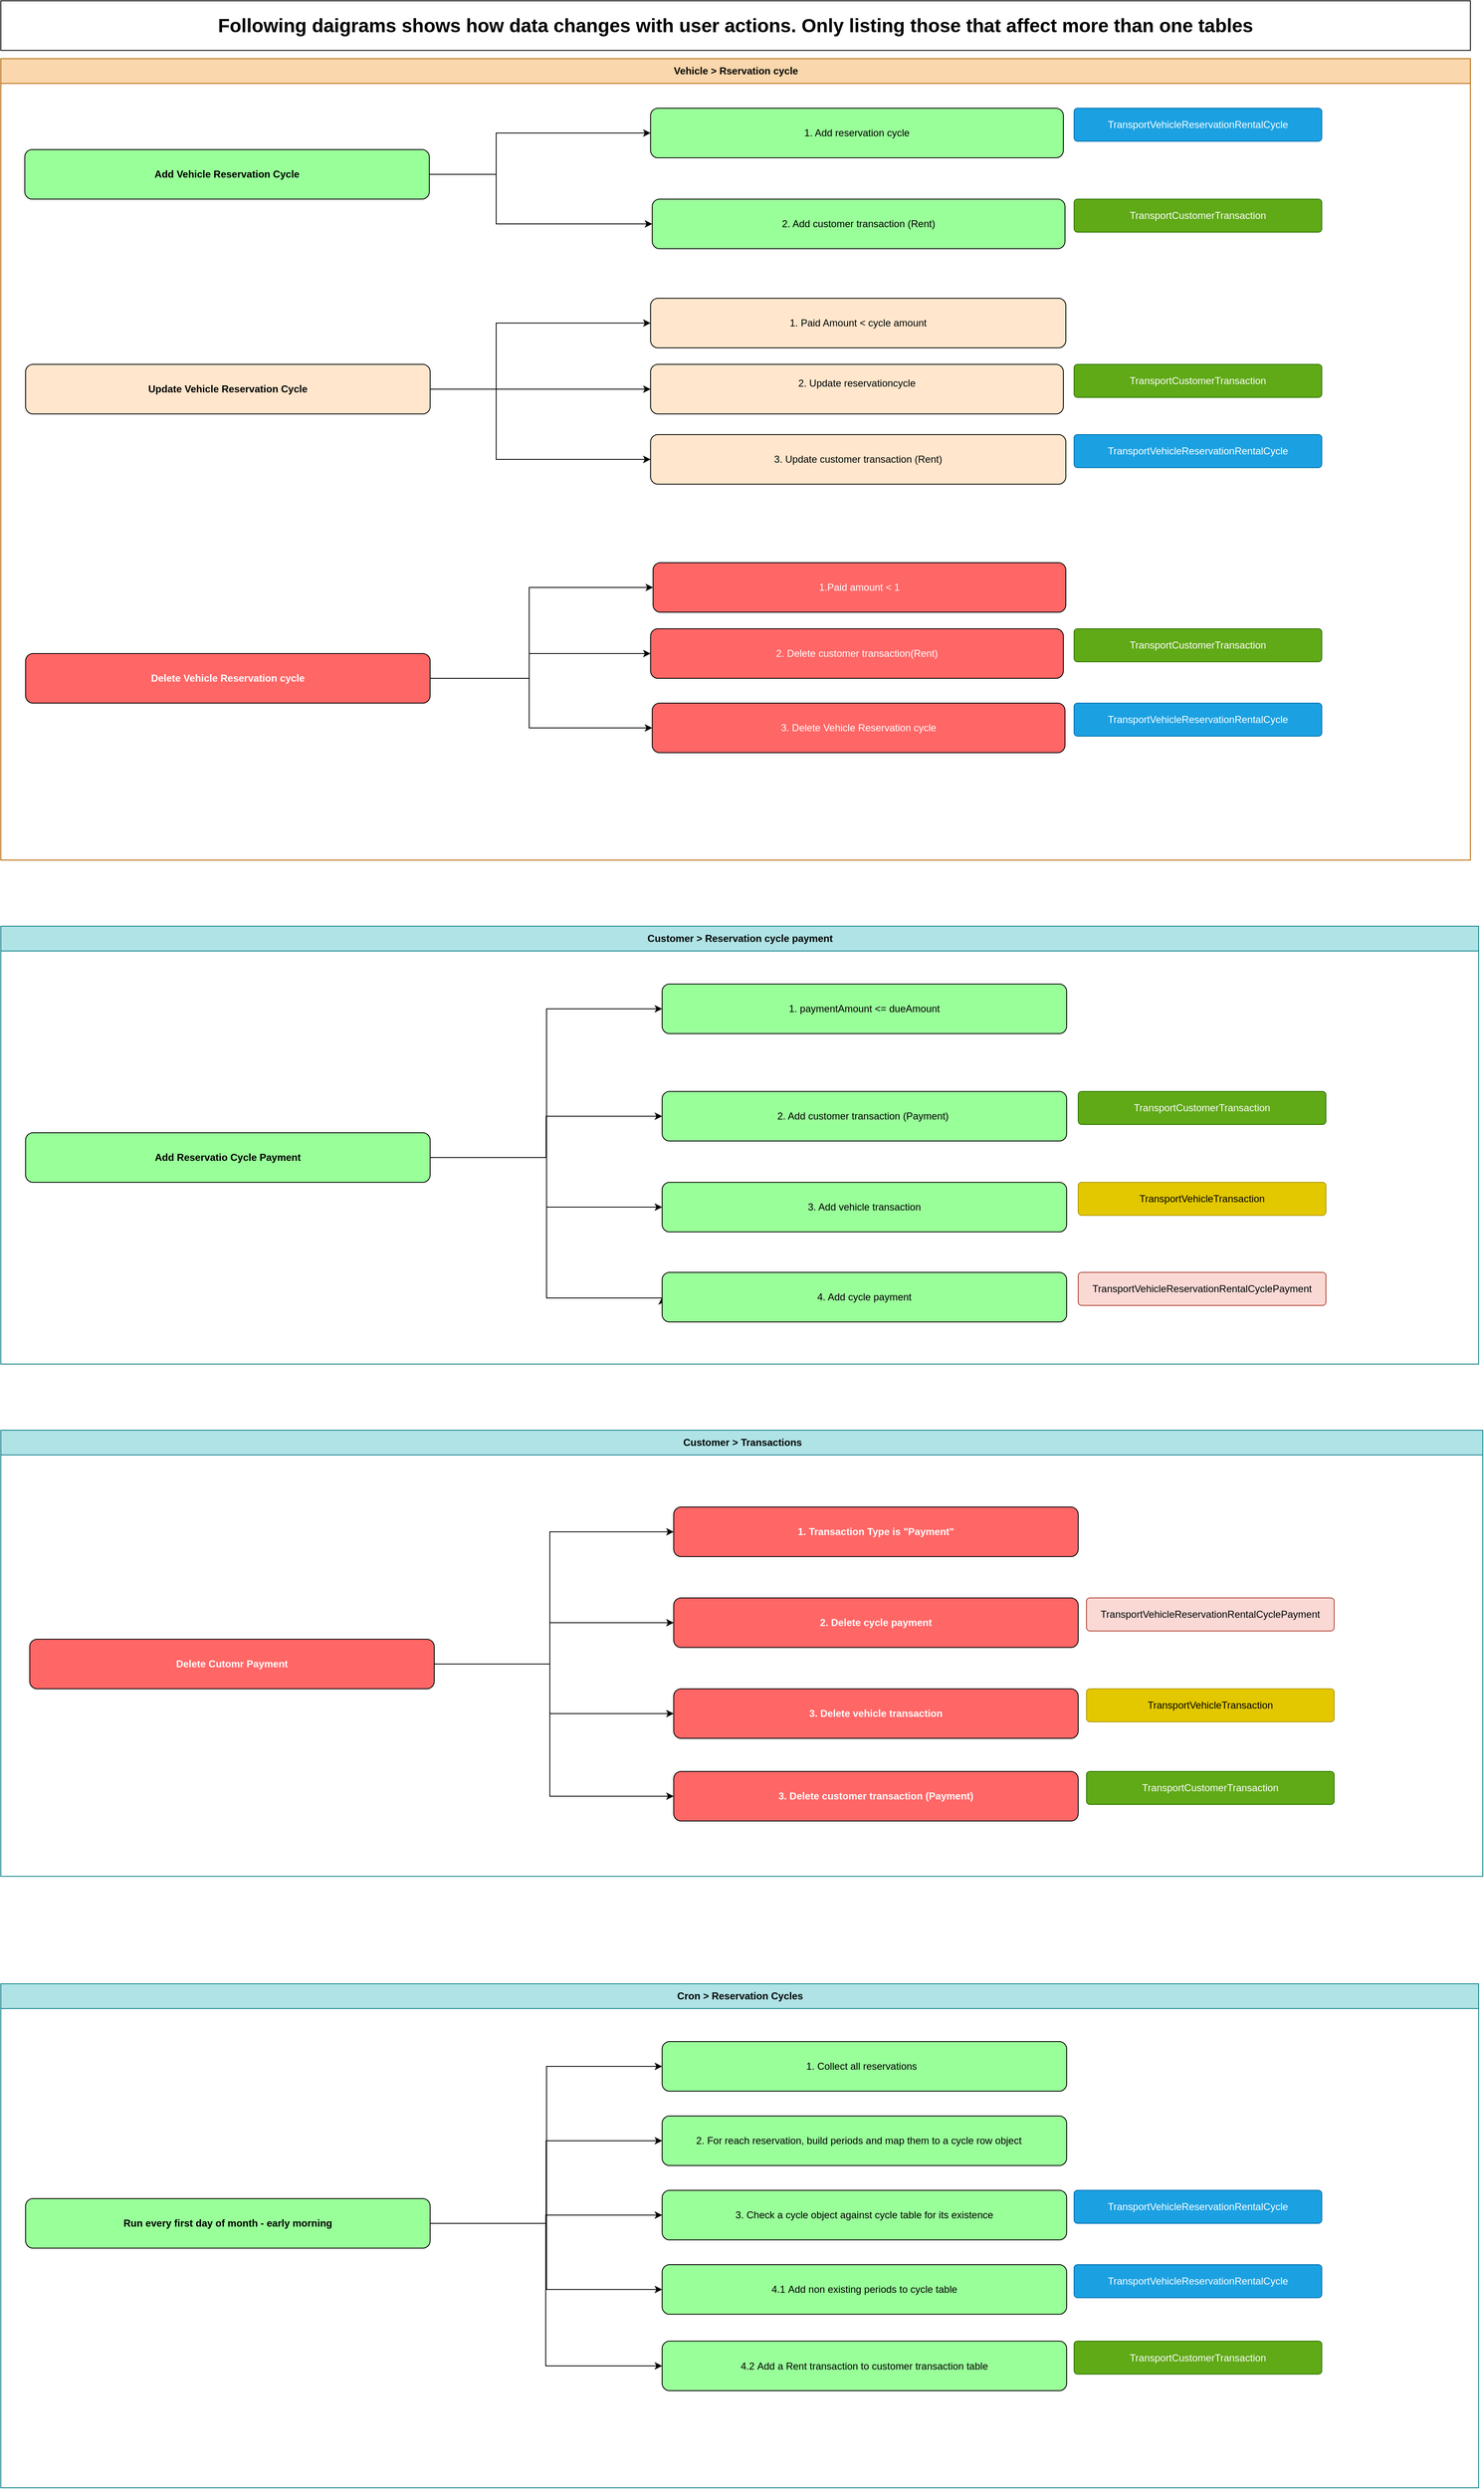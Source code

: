 <mxfile version="26.1.0">
  <diagram id="prtHgNgQTEPvFCAcTncT" name="Page-1">
    <mxGraphModel dx="2314" dy="1145" grid="1" gridSize="10" guides="1" tooltips="1" connect="1" arrows="1" fold="1" page="1" pageScale="1" pageWidth="827" pageHeight="1169" math="0" shadow="0">
      <root>
        <mxCell id="0" />
        <mxCell id="1" parent="0" />
        <mxCell id="dNxyNK7c78bLwvsdeMH5-11" value="Vehicle &amp;gt; Rservation cycle" style="swimlane;html=1;startSize=30;horizontal=1;containerType=tree;glass=0;fillColor=#fad7ac;strokeColor=#b46504;movable=1;resizable=1;rotatable=1;deletable=1;editable=1;locked=0;connectable=1;" parent="1" vertex="1">
          <mxGeometry x="40" y="100" width="1780" height="970" as="geometry" />
        </mxCell>
        <mxCell id="MT_8CDk_X4ysUxicGTOP-2" value="Add Vehicle Reservation Cycle" style="rounded=1;whiteSpace=wrap;html=1;fontStyle=1;fillColor=light-dark(#99FF99,var(--ge-dark-color, #121212));movable=1;resizable=1;rotatable=1;deletable=1;editable=1;locked=0;connectable=1;" parent="dNxyNK7c78bLwvsdeMH5-11" vertex="1">
          <mxGeometry x="29" y="110" width="490" height="60" as="geometry" />
        </mxCell>
        <mxCell id="MT_8CDk_X4ysUxicGTOP-5" value="2. Add customer transaction (Rent)" style="rounded=1;whiteSpace=wrap;html=1;fillColor=light-dark(#99FF99,var(--ge-dark-color, #121212));movable=1;resizable=1;rotatable=1;deletable=1;editable=1;locked=0;connectable=1;" parent="dNxyNK7c78bLwvsdeMH5-11" vertex="1">
          <mxGeometry x="789" y="170" width="500" height="60" as="geometry" />
        </mxCell>
        <mxCell id="MT_8CDk_X4ysUxicGTOP-12" value="Update Vehicle Reservation Cycle" style="rounded=1;whiteSpace=wrap;html=1;fontStyle=1;fillColor=light-dark(#FFE6CC,var(--ge-dark-color, #121212));movable=1;resizable=1;rotatable=1;deletable=1;editable=1;locked=0;connectable=1;" parent="dNxyNK7c78bLwvsdeMH5-11" vertex="1">
          <mxGeometry x="30" y="370" width="490" height="60" as="geometry" />
        </mxCell>
        <mxCell id="MT_8CDk_X4ysUxicGTOP-14" value="1.&amp;nbsp;&lt;span style=&quot;background-color: transparent; color: light-dark(rgb(0, 0, 0), rgb(255, 255, 255));&quot;&gt;Paid Amount &amp;lt; cycle amount&lt;/span&gt;" style="rounded=1;whiteSpace=wrap;html=1;fillColor=light-dark(#FFE6CC,var(--ge-dark-color, #121212));movable=1;resizable=1;rotatable=1;deletable=1;editable=1;locked=0;connectable=1;" parent="dNxyNK7c78bLwvsdeMH5-11" vertex="1">
          <mxGeometry x="787" y="290" width="503" height="60" as="geometry" />
        </mxCell>
        <mxCell id="MT_8CDk_X4ysUxicGTOP-15" value="2. Update reservationcycle&lt;div&gt;&lt;br&gt;&lt;/div&gt;" style="rounded=1;whiteSpace=wrap;html=1;fillColor=light-dark(#FFE6CC,var(--ge-dark-color, #121212));movable=1;resizable=1;rotatable=1;deletable=1;editable=1;locked=0;connectable=1;" parent="dNxyNK7c78bLwvsdeMH5-11" vertex="1">
          <mxGeometry x="787" y="370" width="500" height="60" as="geometry" />
        </mxCell>
        <mxCell id="MT_8CDk_X4ysUxicGTOP-22" value="3. Update customer transaction&lt;span style=&quot;background-color: transparent; color: light-dark(rgb(0, 0, 0), rgb(255, 255, 255));&quot;&gt;&amp;nbsp;(Rent)&lt;/span&gt;" style="rounded=1;whiteSpace=wrap;html=1;fillColor=light-dark(#FFE6CC,var(--ge-dark-color, #121212));movable=1;resizable=1;rotatable=1;deletable=1;editable=1;locked=0;connectable=1;" parent="dNxyNK7c78bLwvsdeMH5-11" vertex="1">
          <mxGeometry x="787" y="455" width="503" height="60" as="geometry" />
        </mxCell>
        <mxCell id="MT_8CDk_X4ysUxicGTOP-28" value="&lt;font style=&quot;color: light-dark(rgb(255, 255, 255), rgb(255, 255, 255));&quot;&gt;Delete Vehicle Reservation cycle&lt;/font&gt;" style="rounded=1;whiteSpace=wrap;html=1;fontStyle=1;fillColor=light-dark(#FF6666,var(--ge-dark-color, #121212));movable=1;resizable=1;rotatable=1;deletable=1;editable=1;locked=0;connectable=1;" parent="dNxyNK7c78bLwvsdeMH5-11" vertex="1">
          <mxGeometry x="30" y="720" width="490" height="60" as="geometry" />
        </mxCell>
        <mxCell id="MT_8CDk_X4ysUxicGTOP-29" value="" style="edgeStyle=orthogonalEdgeStyle;rounded=0;orthogonalLoop=1;jettySize=auto;html=1;fillColor=light-dark(#FF6666,var(--ge-dark-color, #121212));entryX=0;entryY=0.5;entryDx=0;entryDy=0;movable=1;resizable=1;rotatable=1;deletable=1;editable=1;locked=0;connectable=1;" parent="dNxyNK7c78bLwvsdeMH5-11" source="MT_8CDk_X4ysUxicGTOP-28" target="MT_8CDk_X4ysUxicGTOP-30" edge="1">
          <mxGeometry relative="1" as="geometry">
            <Array as="points">
              <mxPoint x="640" y="750" />
              <mxPoint x="640" y="640" />
            </Array>
          </mxGeometry>
        </mxCell>
        <mxCell id="MT_8CDk_X4ysUxicGTOP-30" value="&lt;span&gt;&lt;font style=&quot;color: light-dark(rgb(255, 255, 255), rgb(255, 255, 255));&quot;&gt;1.Paid amount &amp;lt; 1&lt;/font&gt;&lt;/span&gt;" style="rounded=1;whiteSpace=wrap;html=1;fillColor=light-dark(#FF6666,var(--ge-dark-color, #121212));movable=1;resizable=1;rotatable=1;deletable=1;editable=1;locked=0;connectable=1;" parent="dNxyNK7c78bLwvsdeMH5-11" vertex="1">
          <mxGeometry x="790" y="610" width="500" height="60" as="geometry" />
        </mxCell>
        <mxCell id="MT_8CDk_X4ysUxicGTOP-31" value="" style="edgeStyle=orthogonalEdgeStyle;rounded=0;orthogonalLoop=1;jettySize=auto;html=1;fillColor=light-dark(#FF6666,var(--ge-dark-color, #121212));movable=1;resizable=1;rotatable=1;deletable=1;editable=1;locked=0;connectable=1;entryX=0;entryY=0.5;entryDx=0;entryDy=0;" parent="dNxyNK7c78bLwvsdeMH5-11" source="MT_8CDk_X4ysUxicGTOP-28" target="MT_8CDk_X4ysUxicGTOP-32" edge="1">
          <mxGeometry relative="1" as="geometry">
            <Array as="points">
              <mxPoint x="640" y="750" />
              <mxPoint x="640" y="810" />
            </Array>
          </mxGeometry>
        </mxCell>
        <mxCell id="MT_8CDk_X4ysUxicGTOP-32" value="&lt;font style=&quot;color: light-dark(rgb(255, 255, 255), rgb(255, 255, 255));&quot;&gt;3. Delete Vehicle Reservation cycle&lt;/font&gt;" style="rounded=1;whiteSpace=wrap;html=1;fillColor=light-dark(#FF6666,var(--ge-dark-color, #121212));movable=1;resizable=1;rotatable=1;deletable=1;editable=1;locked=0;connectable=1;" parent="dNxyNK7c78bLwvsdeMH5-11" vertex="1">
          <mxGeometry x="789" y="780" width="500" height="60" as="geometry" />
        </mxCell>
        <mxCell id="MT_8CDk_X4ysUxicGTOP-33" value="" style="edgeStyle=orthogonalEdgeStyle;rounded=0;orthogonalLoop=1;jettySize=auto;html=1;exitX=1;exitY=0.5;exitDx=0;exitDy=0;fillColor=light-dark(#FF6666,var(--ge-dark-color, #121212));entryX=0;entryY=0.5;entryDx=0;entryDy=0;movable=1;resizable=1;rotatable=1;deletable=1;editable=1;locked=0;connectable=1;" parent="dNxyNK7c78bLwvsdeMH5-11" source="MT_8CDk_X4ysUxicGTOP-28" target="MT_8CDk_X4ysUxicGTOP-34" edge="1">
          <mxGeometry relative="1" as="geometry">
            <Array as="points">
              <mxPoint x="640" y="750" />
              <mxPoint x="640" y="720" />
            </Array>
          </mxGeometry>
        </mxCell>
        <mxCell id="MT_8CDk_X4ysUxicGTOP-34" value="&lt;font style=&quot;color: light-dark(rgb(255, 255, 255), rgb(255, 255, 255));&quot;&gt;2. Delete customer transaction(Rent)&lt;/font&gt;" style="rounded=1;whiteSpace=wrap;html=1;fillColor=light-dark(#FF6666,var(--ge-dark-color, #121212));movable=1;resizable=1;rotatable=1;deletable=1;editable=1;locked=0;connectable=1;" parent="dNxyNK7c78bLwvsdeMH5-11" vertex="1">
          <mxGeometry x="787" y="690" width="500" height="60" as="geometry" />
        </mxCell>
        <mxCell id="MT_8CDk_X4ysUxicGTOP-47" value="" style="edgeStyle=orthogonalEdgeStyle;rounded=0;orthogonalLoop=1;jettySize=auto;html=1;movable=1;resizable=1;rotatable=1;deletable=1;editable=1;locked=0;connectable=1;exitX=1;exitY=0.5;exitDx=0;exitDy=0;" parent="dNxyNK7c78bLwvsdeMH5-11" source="MT_8CDk_X4ysUxicGTOP-12" target="MT_8CDk_X4ysUxicGTOP-22" edge="1">
          <mxGeometry relative="1" as="geometry">
            <mxPoint x="760" y="485" as="targetPoint" />
            <mxPoint x="520" y="485" as="sourcePoint" />
            <Array as="points">
              <mxPoint x="600" y="400" />
              <mxPoint x="600" y="485" />
            </Array>
          </mxGeometry>
        </mxCell>
        <mxCell id="MT_8CDk_X4ysUxicGTOP-51" value="" style="edgeStyle=orthogonalEdgeStyle;rounded=0;orthogonalLoop=1;jettySize=auto;html=1;movable=1;resizable=1;rotatable=1;deletable=1;editable=1;locked=0;connectable=1;" parent="dNxyNK7c78bLwvsdeMH5-11" source="MT_8CDk_X4ysUxicGTOP-12" target="MT_8CDk_X4ysUxicGTOP-14" edge="1">
          <mxGeometry relative="1" as="geometry">
            <mxPoint x="770" y="320" as="targetPoint" />
            <Array as="points">
              <mxPoint x="600" y="400" />
              <mxPoint x="600" y="320" />
            </Array>
          </mxGeometry>
        </mxCell>
        <mxCell id="MT_8CDk_X4ysUxicGTOP-53" value="" style="edgeStyle=orthogonalEdgeStyle;rounded=0;orthogonalLoop=1;jettySize=auto;html=1;exitX=1;exitY=0.5;exitDx=0;exitDy=0;movable=1;resizable=1;rotatable=1;deletable=1;editable=1;locked=0;connectable=1;" parent="dNxyNK7c78bLwvsdeMH5-11" source="MT_8CDk_X4ysUxicGTOP-12" target="MT_8CDk_X4ysUxicGTOP-15" edge="1">
          <mxGeometry relative="1" as="geometry">
            <mxPoint x="760" y="400" as="targetPoint" />
            <Array as="points" />
            <mxPoint x="520" y="290" as="sourcePoint" />
          </mxGeometry>
        </mxCell>
        <mxCell id="MT_8CDk_X4ysUxicGTOP-4" value="1. Add reservation cycle" style="rounded=1;whiteSpace=wrap;html=1;fillColor=light-dark(#99FF99,var(--ge-dark-color, #121212));movable=1;resizable=1;rotatable=1;deletable=1;editable=1;locked=0;connectable=1;" parent="dNxyNK7c78bLwvsdeMH5-11" vertex="1">
          <mxGeometry x="787" y="60" width="500" height="60" as="geometry" />
        </mxCell>
        <mxCell id="MT_8CDk_X4ysUxicGTOP-138" value="" style="endArrow=classic;html=1;rounded=0;exitX=1;exitY=0.5;exitDx=0;exitDy=0;entryX=0;entryY=0.5;entryDx=0;entryDy=0;movable=1;resizable=1;rotatable=1;deletable=1;editable=1;locked=0;connectable=1;" parent="dNxyNK7c78bLwvsdeMH5-11" source="MT_8CDk_X4ysUxicGTOP-2" target="MT_8CDk_X4ysUxicGTOP-4" edge="1">
          <mxGeometry width="50" height="50" relative="1" as="geometry">
            <mxPoint x="810" y="70" as="sourcePoint" />
            <mxPoint x="860" y="20" as="targetPoint" />
            <Array as="points">
              <mxPoint x="600" y="140" />
              <mxPoint x="600" y="90" />
            </Array>
          </mxGeometry>
        </mxCell>
        <mxCell id="MT_8CDk_X4ysUxicGTOP-139" value="" style="endArrow=classic;html=1;rounded=0;exitX=1;exitY=0.5;exitDx=0;exitDy=0;entryX=0;entryY=0.5;entryDx=0;entryDy=0;movable=1;resizable=1;rotatable=1;deletable=1;editable=1;locked=0;connectable=1;" parent="dNxyNK7c78bLwvsdeMH5-11" source="MT_8CDk_X4ysUxicGTOP-2" target="MT_8CDk_X4ysUxicGTOP-5" edge="1">
          <mxGeometry width="50" height="50" relative="1" as="geometry">
            <mxPoint x="810" y="70" as="sourcePoint" />
            <mxPoint x="860" y="20" as="targetPoint" />
            <Array as="points">
              <mxPoint x="600" y="140" />
              <mxPoint x="600" y="200" />
            </Array>
          </mxGeometry>
        </mxCell>
        <mxCell id="MT_8CDk_X4ysUxicGTOP-181" value="TransportCustomerTransaction" style="rounded=1;arcSize=10;whiteSpace=wrap;html=1;align=center;fillColor=#60a917;fontColor=#ffffff;strokeColor=#2D7600;movable=1;resizable=1;rotatable=1;deletable=1;editable=1;locked=0;connectable=1;" parent="dNxyNK7c78bLwvsdeMH5-11" vertex="1">
          <mxGeometry x="1300" y="170" width="300" height="40" as="geometry" />
        </mxCell>
        <mxCell id="MT_8CDk_X4ysUxicGTOP-182" value="TransportVehicleReservationRentalCycle" style="rounded=1;arcSize=10;whiteSpace=wrap;html=1;align=center;fillColor=#1ba1e2;fontColor=#ffffff;strokeColor=#006EAF;movable=1;resizable=1;rotatable=1;deletable=1;editable=1;locked=0;connectable=1;" parent="dNxyNK7c78bLwvsdeMH5-11" vertex="1">
          <mxGeometry x="1300" y="60" width="300" height="40" as="geometry" />
        </mxCell>
        <mxCell id="MT_8CDk_X4ysUxicGTOP-185" value="TransportVehicleReservationRentalCycle" style="rounded=1;arcSize=10;whiteSpace=wrap;html=1;align=center;fillColor=#1ba1e2;fontColor=#ffffff;strokeColor=#006EAF;movable=1;resizable=1;rotatable=1;deletable=1;editable=1;locked=0;connectable=1;" parent="dNxyNK7c78bLwvsdeMH5-11" vertex="1">
          <mxGeometry x="1300" y="455" width="300" height="40" as="geometry" />
        </mxCell>
        <mxCell id="MT_8CDk_X4ysUxicGTOP-186" value="TransportCustomerTransaction" style="rounded=1;arcSize=10;whiteSpace=wrap;html=1;align=center;fillColor=#60a917;fontColor=#ffffff;strokeColor=#2D7600;movable=1;resizable=1;rotatable=1;deletable=1;editable=1;locked=0;connectable=1;" parent="dNxyNK7c78bLwvsdeMH5-11" vertex="1">
          <mxGeometry x="1300" y="370" width="300" height="40" as="geometry" />
        </mxCell>
        <mxCell id="MT_8CDk_X4ysUxicGTOP-187" value="TransportVehicleReservationRentalCycle" style="rounded=1;arcSize=10;whiteSpace=wrap;html=1;align=center;fillColor=#1ba1e2;fontColor=#ffffff;strokeColor=#006EAF;movable=1;resizable=1;rotatable=1;deletable=1;editable=1;locked=0;connectable=1;" parent="dNxyNK7c78bLwvsdeMH5-11" vertex="1">
          <mxGeometry x="1300" y="780" width="300" height="40" as="geometry" />
        </mxCell>
        <mxCell id="MT_8CDk_X4ysUxicGTOP-188" value="TransportCustomerTransaction" style="rounded=1;arcSize=10;whiteSpace=wrap;html=1;align=center;fillColor=#60a917;fontColor=#ffffff;strokeColor=#2D7600;movable=1;resizable=1;rotatable=1;deletable=1;editable=1;locked=0;connectable=1;" parent="dNxyNK7c78bLwvsdeMH5-11" vertex="1">
          <mxGeometry x="1300" y="690" width="300" height="40" as="geometry" />
        </mxCell>
        <mxCell id="MT_8CDk_X4ysUxicGTOP-55" value="&lt;font style=&quot;font-size: 23px;&quot;&gt;Following daigrams shows how data changes with user actions. Only listing those that affect more than one tables&lt;/font&gt;" style="rounded=0;whiteSpace=wrap;html=1;fontStyle=1;movable=1;resizable=1;rotatable=1;deletable=1;editable=1;locked=0;connectable=1;" parent="1" vertex="1">
          <mxGeometry x="40" y="30" width="1780" height="60" as="geometry" />
        </mxCell>
        <mxCell id="MT_8CDk_X4ysUxicGTOP-96" value="Customer &amp;gt; Reservation cycle payment" style="swimlane;html=1;startSize=30;horizontal=1;containerType=tree;glass=0;fillColor=#b0e3e6;strokeColor=#0e8088;movable=1;resizable=1;rotatable=1;deletable=1;editable=1;locked=0;connectable=1;" parent="1" vertex="1">
          <mxGeometry x="40" y="1150" width="1790" height="530" as="geometry" />
        </mxCell>
        <mxCell id="MT_8CDk_X4ysUxicGTOP-97" value="Add&amp;nbsp;&lt;span style=&quot;background-color: transparent; color: light-dark(rgb(0, 0, 0), rgb(255, 255, 255));&quot;&gt;Reservatio Cycle Payment&lt;/span&gt;" style="rounded=1;whiteSpace=wrap;html=1;fontStyle=1;fillColor=light-dark(#99FF99,var(--ge-dark-color, #121212));movable=1;resizable=1;rotatable=1;deletable=1;editable=1;locked=0;connectable=1;" parent="MT_8CDk_X4ysUxicGTOP-96" vertex="1">
          <mxGeometry x="30" y="250" width="490" height="60" as="geometry" />
        </mxCell>
        <mxCell id="MT_8CDk_X4ysUxicGTOP-98" value="1. paymentAmount &amp;lt;= dueAmount" style="rounded=1;whiteSpace=wrap;html=1;fillColor=light-dark(#99FF99,var(--ge-dark-color, #121212));movable=1;resizable=1;rotatable=1;deletable=1;editable=1;locked=0;connectable=1;" parent="MT_8CDk_X4ysUxicGTOP-96" vertex="1">
          <mxGeometry x="801" y="70" width="490" height="60" as="geometry" />
        </mxCell>
        <mxCell id="MT_8CDk_X4ysUxicGTOP-99" value="2. Add customer transaction (Payment)&amp;nbsp;" style="rounded=1;whiteSpace=wrap;html=1;fillColor=light-dark(#99FF99,var(--ge-dark-color, #121212));movable=1;resizable=1;rotatable=1;deletable=1;editable=1;locked=0;connectable=1;" parent="MT_8CDk_X4ysUxicGTOP-96" vertex="1">
          <mxGeometry x="801" y="200" width="490" height="60" as="geometry" />
        </mxCell>
        <mxCell id="MT_8CDk_X4ysUxicGTOP-111" value="" style="edgeStyle=orthogonalEdgeStyle;rounded=0;orthogonalLoop=1;jettySize=auto;html=1;entryX=0;entryY=0.5;entryDx=0;entryDy=0;exitX=1;exitY=0.5;exitDx=0;exitDy=0;movable=1;resizable=1;rotatable=1;deletable=1;editable=1;locked=0;connectable=1;" parent="MT_8CDk_X4ysUxicGTOP-96" source="MT_8CDk_X4ysUxicGTOP-97" target="MT_8CDk_X4ysUxicGTOP-98" edge="1">
          <mxGeometry relative="1" as="geometry">
            <mxPoint x="550" y="280" as="sourcePoint" />
            <mxPoint x="1111" y="110" as="targetPoint" />
            <Array as="points">
              <mxPoint x="661" y="280" />
              <mxPoint x="661" y="100" />
            </Array>
          </mxGeometry>
        </mxCell>
        <mxCell id="MT_8CDk_X4ysUxicGTOP-112" value="" style="edgeStyle=orthogonalEdgeStyle;rounded=0;orthogonalLoop=1;jettySize=auto;html=1;exitX=1;exitY=0.5;exitDx=0;exitDy=0;movable=1;resizable=1;rotatable=1;deletable=1;editable=1;locked=0;connectable=1;" parent="MT_8CDk_X4ysUxicGTOP-96" source="MT_8CDk_X4ysUxicGTOP-97" target="MT_8CDk_X4ysUxicGTOP-99" edge="1">
          <mxGeometry relative="1" as="geometry">
            <mxPoint x="761" y="220" as="sourcePoint" />
            <mxPoint x="1131" y="230" as="targetPoint" />
            <Array as="points" />
          </mxGeometry>
        </mxCell>
        <mxCell id="MT_8CDk_X4ysUxicGTOP-120" value="" style="edgeStyle=orthogonalEdgeStyle;rounded=0;orthogonalLoop=1;jettySize=auto;html=1;entryX=0;entryY=0.5;entryDx=0;entryDy=0;exitX=1;exitY=0.5;exitDx=0;exitDy=0;movable=1;resizable=1;rotatable=1;deletable=1;editable=1;locked=0;connectable=1;" parent="MT_8CDk_X4ysUxicGTOP-96" source="MT_8CDk_X4ysUxicGTOP-97" target="MT_8CDk_X4ysUxicGTOP-121" edge="1">
          <mxGeometry relative="1" as="geometry">
            <mxPoint x="560" y="230" as="sourcePoint" />
            <Array as="points">
              <mxPoint x="661" y="280" />
              <mxPoint x="661" y="340" />
            </Array>
          </mxGeometry>
        </mxCell>
        <mxCell id="MT_8CDk_X4ysUxicGTOP-121" value="&lt;span style=&quot;font-weight: 400;&quot;&gt;3. Add vehicle transaction&lt;/span&gt;" style="rounded=1;whiteSpace=wrap;html=1;fontStyle=1;fillColor=light-dark(#99FF99,var(--ge-dark-color, #121212));movable=1;resizable=1;rotatable=1;deletable=1;editable=1;locked=0;connectable=1;" parent="MT_8CDk_X4ysUxicGTOP-96" vertex="1">
          <mxGeometry x="801" y="310" width="490" height="60" as="geometry" />
        </mxCell>
        <mxCell id="MT_8CDk_X4ysUxicGTOP-122" value="" style="edgeStyle=orthogonalEdgeStyle;rounded=0;orthogonalLoop=1;jettySize=auto;html=1;entryX=0;entryY=0.5;entryDx=0;entryDy=0;exitX=1;exitY=0.5;exitDx=0;exitDy=0;movable=1;resizable=1;rotatable=1;deletable=1;editable=1;locked=0;connectable=1;" parent="MT_8CDk_X4ysUxicGTOP-96" source="MT_8CDk_X4ysUxicGTOP-97" target="MT_8CDk_X4ysUxicGTOP-123" edge="1">
          <mxGeometry relative="1" as="geometry">
            <mxPoint x="580" y="280" as="sourcePoint" />
            <mxPoint x="751" y="430" as="targetPoint" />
            <Array as="points">
              <mxPoint x="661" y="280" />
              <mxPoint x="661" y="450" />
              <mxPoint x="801" y="450" />
            </Array>
          </mxGeometry>
        </mxCell>
        <mxCell id="MT_8CDk_X4ysUxicGTOP-123" value="&lt;span style=&quot;font-weight: 400;&quot;&gt;4. Add cycle payment&lt;/span&gt;" style="rounded=1;whiteSpace=wrap;html=1;fontStyle=1;fillColor=light-dark(#99FF99,var(--ge-dark-color, #121212));movable=1;resizable=1;rotatable=1;deletable=1;editable=1;locked=0;connectable=1;" parent="MT_8CDk_X4ysUxicGTOP-96" vertex="1">
          <mxGeometry x="801" y="419" width="490" height="60" as="geometry" />
        </mxCell>
        <mxCell id="MT_8CDk_X4ysUxicGTOP-189" value="TransportCustomerTransaction" style="rounded=1;arcSize=10;whiteSpace=wrap;html=1;align=center;fillColor=#60a917;fontColor=#ffffff;strokeColor=#2D7600;movable=1;resizable=1;rotatable=1;deletable=1;editable=1;locked=0;connectable=1;" parent="MT_8CDk_X4ysUxicGTOP-96" vertex="1">
          <mxGeometry x="1305" y="200" width="300" height="40" as="geometry" />
        </mxCell>
        <mxCell id="MT_8CDk_X4ysUxicGTOP-184" value="TransportVehicleTransaction" style="rounded=1;arcSize=10;whiteSpace=wrap;html=1;align=center;fillColor=#e3c800;fontColor=#000000;strokeColor=#B09500;movable=1;resizable=1;rotatable=1;deletable=1;editable=1;locked=0;connectable=1;" parent="MT_8CDk_X4ysUxicGTOP-96" vertex="1">
          <mxGeometry x="1305" y="310" width="300" height="40" as="geometry" />
        </mxCell>
        <mxCell id="MT_8CDk_X4ysUxicGTOP-183" value="TransportVehicleReservationRentalCyclePayment" style="rounded=1;arcSize=10;whiteSpace=wrap;html=1;align=center;fillColor=#fad9d5;strokeColor=#ae4132;movable=1;resizable=1;rotatable=1;deletable=1;editable=1;locked=0;connectable=1;" parent="MT_8CDk_X4ysUxicGTOP-96" vertex="1">
          <mxGeometry x="1305" y="419" width="300" height="40" as="geometry" />
        </mxCell>
        <mxCell id="MT_8CDk_X4ysUxicGTOP-146" value="Customer &amp;gt; Transactions" style="swimlane;html=1;startSize=30;horizontal=1;containerType=tree;glass=0;fillColor=#b0e3e6;strokeColor=#0e8088;movable=1;resizable=1;rotatable=1;deletable=1;editable=1;locked=0;connectable=1;" parent="1" vertex="1">
          <mxGeometry x="40" y="1760" width="1795" height="540" as="geometry">
            <mxRectangle x="35" y="2740" width="170" height="30" as="alternateBounds" />
          </mxGeometry>
        </mxCell>
        <mxCell id="MT_8CDk_X4ysUxicGTOP-156" value="&lt;font style=&quot;color: light-dark(rgb(255, 255, 255), rgb(255, 255, 255));&quot;&gt;Delete Cutomr Payment&lt;/font&gt;" style="rounded=1;whiteSpace=wrap;html=1;fontStyle=1;fillColor=light-dark(#FF6666,var(--ge-dark-color, #121212));movable=1;resizable=1;rotatable=1;deletable=1;editable=1;locked=0;connectable=1;" parent="MT_8CDk_X4ysUxicGTOP-146" vertex="1">
          <mxGeometry x="35" y="253" width="490" height="60" as="geometry" />
        </mxCell>
        <mxCell id="MT_8CDk_X4ysUxicGTOP-157" value="" style="edgeStyle=orthogonalEdgeStyle;rounded=0;orthogonalLoop=1;jettySize=auto;html=1;movable=1;resizable=1;rotatable=1;deletable=1;editable=1;locked=0;connectable=1;" parent="MT_8CDk_X4ysUxicGTOP-146" source="MT_8CDk_X4ysUxicGTOP-156" target="MT_8CDk_X4ysUxicGTOP-158" edge="1">
          <mxGeometry relative="1" as="geometry">
            <Array as="points">
              <mxPoint x="665" y="283" />
              <mxPoint x="665" y="123" />
            </Array>
          </mxGeometry>
        </mxCell>
        <mxCell id="MT_8CDk_X4ysUxicGTOP-158" value="&lt;font color=&quot;#ffffff&quot;&gt;1. Transaction Type is &quot;Payment&quot;&lt;/font&gt;" style="rounded=1;whiteSpace=wrap;html=1;fontStyle=1;fillColor=light-dark(#FF6666,var(--ge-dark-color, #121212));movable=1;resizable=1;rotatable=1;deletable=1;editable=1;locked=0;connectable=1;" parent="MT_8CDk_X4ysUxicGTOP-146" vertex="1">
          <mxGeometry x="815" y="93" width="490" height="60" as="geometry" />
        </mxCell>
        <mxCell id="MT_8CDk_X4ysUxicGTOP-159" value="&lt;font style=&quot;color: light-dark(rgb(255, 255, 255), rgb(255, 255, 255));&quot;&gt;2. Delete cycle payment&lt;/font&gt;" style="rounded=1;whiteSpace=wrap;html=1;fontStyle=1;fillColor=light-dark(#FF6666,var(--ge-dark-color, #121212));movable=1;resizable=1;rotatable=1;deletable=1;editable=1;locked=0;connectable=1;" parent="MT_8CDk_X4ysUxicGTOP-146" vertex="1">
          <mxGeometry x="815" y="203" width="490" height="60" as="geometry" />
        </mxCell>
        <mxCell id="MT_8CDk_X4ysUxicGTOP-160" value="&lt;font style=&quot;color: light-dark(rgb(255, 255, 255), rgb(255, 255, 255));&quot;&gt;3. Delete vehicle transaction&lt;/font&gt;" style="rounded=1;whiteSpace=wrap;html=1;fontStyle=1;fillColor=light-dark(#FF6666,var(--ge-dark-color, #121212));movable=1;resizable=1;rotatable=1;deletable=1;editable=1;locked=0;connectable=1;" parent="MT_8CDk_X4ysUxicGTOP-146" vertex="1">
          <mxGeometry x="815" y="313" width="490" height="60" as="geometry" />
        </mxCell>
        <mxCell id="MT_8CDk_X4ysUxicGTOP-161" value="&lt;font style=&quot;color: light-dark(rgb(255, 255, 255), rgb(255, 255, 255));&quot;&gt;3. Delete customer transaction (Payment)&lt;/font&gt;" style="rounded=1;whiteSpace=wrap;html=1;fontStyle=1;fillColor=light-dark(#FF6666,var(--ge-dark-color, #121212));movable=1;resizable=1;rotatable=1;deletable=1;editable=1;locked=0;connectable=1;" parent="MT_8CDk_X4ysUxicGTOP-146" vertex="1">
          <mxGeometry x="815" y="413" width="490" height="60" as="geometry" />
        </mxCell>
        <mxCell id="MT_8CDk_X4ysUxicGTOP-162" value="" style="endArrow=classic;html=1;rounded=0;exitX=1;exitY=0.5;exitDx=0;exitDy=0;entryX=0;entryY=0.5;entryDx=0;entryDy=0;movable=1;resizable=1;rotatable=1;deletable=1;editable=1;locked=0;connectable=1;" parent="MT_8CDk_X4ysUxicGTOP-146" source="MT_8CDk_X4ysUxicGTOP-156" target="MT_8CDk_X4ysUxicGTOP-159" edge="1">
          <mxGeometry width="50" height="50" relative="1" as="geometry">
            <mxPoint x="795" y="303" as="sourcePoint" />
            <mxPoint x="845" y="253" as="targetPoint" />
            <Array as="points">
              <mxPoint x="665" y="283" />
              <mxPoint x="665" y="233" />
            </Array>
          </mxGeometry>
        </mxCell>
        <mxCell id="MT_8CDk_X4ysUxicGTOP-163" value="" style="endArrow=classic;html=1;rounded=0;exitX=1;exitY=0.5;exitDx=0;exitDy=0;entryX=0;entryY=0.5;entryDx=0;entryDy=0;movable=1;resizable=1;rotatable=1;deletable=1;editable=1;locked=0;connectable=1;" parent="MT_8CDk_X4ysUxicGTOP-146" source="MT_8CDk_X4ysUxicGTOP-156" target="MT_8CDk_X4ysUxicGTOP-160" edge="1">
          <mxGeometry width="50" height="50" relative="1" as="geometry">
            <mxPoint x="795" y="193" as="sourcePoint" />
            <mxPoint x="845" y="143" as="targetPoint" />
            <Array as="points">
              <mxPoint x="665" y="283" />
              <mxPoint x="665" y="343" />
            </Array>
          </mxGeometry>
        </mxCell>
        <mxCell id="MT_8CDk_X4ysUxicGTOP-164" value="" style="endArrow=classic;html=1;rounded=0;exitX=1;exitY=0.5;exitDx=0;exitDy=0;entryX=0;entryY=0.5;entryDx=0;entryDy=0;movable=1;resizable=1;rotatable=1;deletable=1;editable=1;locked=0;connectable=1;" parent="MT_8CDk_X4ysUxicGTOP-146" source="MT_8CDk_X4ysUxicGTOP-156" target="MT_8CDk_X4ysUxicGTOP-161" edge="1">
          <mxGeometry width="50" height="50" relative="1" as="geometry">
            <mxPoint x="795" y="193" as="sourcePoint" />
            <mxPoint x="845" y="143" as="targetPoint" />
            <Array as="points">
              <mxPoint x="665" y="283" />
              <mxPoint x="665" y="443" />
            </Array>
          </mxGeometry>
        </mxCell>
        <mxCell id="MT_8CDk_X4ysUxicGTOP-190" value="TransportVehicleReservationRentalCyclePayment" style="rounded=1;arcSize=10;whiteSpace=wrap;html=1;align=center;fillColor=#fad9d5;strokeColor=#ae4132;movable=1;resizable=1;rotatable=1;deletable=1;editable=1;locked=0;connectable=1;" parent="MT_8CDk_X4ysUxicGTOP-146" vertex="1">
          <mxGeometry x="1315" y="203" width="300" height="40" as="geometry" />
        </mxCell>
        <mxCell id="MT_8CDk_X4ysUxicGTOP-191" value="TransportVehicleTransaction" style="rounded=1;arcSize=10;whiteSpace=wrap;html=1;align=center;fillColor=#e3c800;fontColor=#000000;strokeColor=#B09500;movable=1;resizable=1;rotatable=1;deletable=1;editable=1;locked=0;connectable=1;" parent="MT_8CDk_X4ysUxicGTOP-146" vertex="1">
          <mxGeometry x="1315" y="313" width="300" height="40" as="geometry" />
        </mxCell>
        <mxCell id="MT_8CDk_X4ysUxicGTOP-192" value="TransportCustomerTransaction" style="rounded=1;arcSize=10;whiteSpace=wrap;html=1;align=center;fillColor=#60a917;fontColor=#ffffff;strokeColor=#2D7600;movable=1;resizable=1;rotatable=1;deletable=1;editable=1;locked=0;connectable=1;" parent="MT_8CDk_X4ysUxicGTOP-146" vertex="1">
          <mxGeometry x="1315" y="413" width="300" height="40" as="geometry" />
        </mxCell>
        <mxCell id="MT_8CDk_X4ysUxicGTOP-165" value="Cron &amp;gt; Reservation Cycles" style="swimlane;html=1;startSize=30;horizontal=1;containerType=tree;glass=0;fillColor=#b0e3e6;strokeColor=#0e8088;movable=1;resizable=1;rotatable=1;deletable=1;editable=1;locked=0;connectable=1;" parent="1" vertex="1">
          <mxGeometry x="40" y="2430" width="1790" height="610" as="geometry" />
        </mxCell>
        <mxCell id="MT_8CDk_X4ysUxicGTOP-166" value="Run every first day of month - early morning" style="rounded=1;whiteSpace=wrap;html=1;fontStyle=1;fillColor=light-dark(#99FF99,var(--ge-dark-color, #121212));movable=1;resizable=1;rotatable=1;deletable=1;editable=1;locked=0;connectable=1;" parent="MT_8CDk_X4ysUxicGTOP-165" vertex="1">
          <mxGeometry x="30" y="260" width="490" height="60" as="geometry" />
        </mxCell>
        <mxCell id="MT_8CDk_X4ysUxicGTOP-167" value="1. Collect all reservations&amp;nbsp;&amp;nbsp;" style="rounded=1;whiteSpace=wrap;html=1;fillColor=light-dark(#99FF99,var(--ge-dark-color, #121212));movable=1;resizable=1;rotatable=1;deletable=1;editable=1;locked=0;connectable=1;" parent="MT_8CDk_X4ysUxicGTOP-165" vertex="1">
          <mxGeometry x="801" y="70" width="490" height="60" as="geometry" />
        </mxCell>
        <mxCell id="MT_8CDk_X4ysUxicGTOP-168" value="2. For reach reservation, build periods and map them to a cycle row object&amp;nbsp; &amp;nbsp;&amp;nbsp;" style="rounded=1;whiteSpace=wrap;html=1;fillColor=light-dark(#99FF99,var(--ge-dark-color, #121212));movable=1;resizable=1;rotatable=1;deletable=1;editable=1;locked=0;connectable=1;" parent="MT_8CDk_X4ysUxicGTOP-165" vertex="1">
          <mxGeometry x="801" y="160" width="490" height="60" as="geometry" />
        </mxCell>
        <mxCell id="MT_8CDk_X4ysUxicGTOP-169" value="" style="edgeStyle=orthogonalEdgeStyle;rounded=0;orthogonalLoop=1;jettySize=auto;html=1;entryX=0;entryY=0.5;entryDx=0;entryDy=0;exitX=1;exitY=0.5;exitDx=0;exitDy=0;movable=1;resizable=1;rotatable=1;deletable=1;editable=1;locked=0;connectable=1;" parent="MT_8CDk_X4ysUxicGTOP-165" source="MT_8CDk_X4ysUxicGTOP-166" target="MT_8CDk_X4ysUxicGTOP-167" edge="1">
          <mxGeometry relative="1" as="geometry">
            <mxPoint x="550" y="280" as="sourcePoint" />
            <mxPoint x="1111" y="110" as="targetPoint" />
            <Array as="points">
              <mxPoint x="661" y="290" />
              <mxPoint x="661" y="100" />
            </Array>
          </mxGeometry>
        </mxCell>
        <mxCell id="MT_8CDk_X4ysUxicGTOP-170" value="" style="edgeStyle=orthogonalEdgeStyle;rounded=0;orthogonalLoop=1;jettySize=auto;html=1;exitX=1;exitY=0.5;exitDx=0;exitDy=0;entryX=0;entryY=0.5;entryDx=0;entryDy=0;movable=1;resizable=1;rotatable=1;deletable=1;editable=1;locked=0;connectable=1;" parent="MT_8CDk_X4ysUxicGTOP-165" source="MT_8CDk_X4ysUxicGTOP-166" target="MT_8CDk_X4ysUxicGTOP-168" edge="1">
          <mxGeometry relative="1" as="geometry">
            <mxPoint x="761" y="220" as="sourcePoint" />
            <mxPoint x="1131" y="230" as="targetPoint" />
            <Array as="points" />
          </mxGeometry>
        </mxCell>
        <mxCell id="MT_8CDk_X4ysUxicGTOP-172" value="&lt;span style=&quot;font-weight: 400;&quot;&gt;3. Check a cycle object against cycle table for its existence&lt;/span&gt;" style="rounded=1;whiteSpace=wrap;html=1;fontStyle=1;fillColor=light-dark(#99FF99,var(--ge-dark-color, #121212));movable=1;resizable=1;rotatable=1;deletable=1;editable=1;locked=0;connectable=1;" parent="MT_8CDk_X4ysUxicGTOP-165" vertex="1">
          <mxGeometry x="801" y="250" width="490" height="60" as="geometry" />
        </mxCell>
        <mxCell id="MT_8CDk_X4ysUxicGTOP-173" value="" style="edgeStyle=orthogonalEdgeStyle;rounded=0;orthogonalLoop=1;jettySize=auto;html=1;entryX=0;entryY=0.5;entryDx=0;entryDy=0;exitX=1;exitY=0.5;exitDx=0;exitDy=0;movable=1;resizable=1;rotatable=1;deletable=1;editable=1;locked=0;connectable=1;" parent="MT_8CDk_X4ysUxicGTOP-165" source="MT_8CDk_X4ysUxicGTOP-166" target="MT_8CDk_X4ysUxicGTOP-174" edge="1">
          <mxGeometry relative="1" as="geometry">
            <mxPoint x="580" y="280" as="sourcePoint" />
            <mxPoint x="751" y="430" as="targetPoint" />
            <Array as="points">
              <mxPoint x="661" y="290" />
              <mxPoint x="661" y="370" />
            </Array>
          </mxGeometry>
        </mxCell>
        <mxCell id="MT_8CDk_X4ysUxicGTOP-174" value="&lt;span style=&quot;font-weight: 400;&quot;&gt;4.1&lt;/span&gt;&lt;span style=&quot;font-weight: 400; background-color: transparent; color: light-dark(rgb(0, 0, 0), rgb(255, 255, 255));&quot;&gt;&amp;nbsp;Add non existing periods to cycle table&lt;/span&gt;" style="rounded=1;whiteSpace=wrap;html=1;fontStyle=1;fillColor=light-dark(#99FF99,var(--ge-dark-color, #121212));movable=1;resizable=1;rotatable=1;deletable=1;editable=1;locked=0;connectable=1;" parent="MT_8CDk_X4ysUxicGTOP-165" vertex="1">
          <mxGeometry x="801" y="340" width="490" height="60" as="geometry" />
        </mxCell>
        <mxCell id="MT_8CDk_X4ysUxicGTOP-178" value="" style="edgeStyle=orthogonalEdgeStyle;rounded=0;orthogonalLoop=1;jettySize=auto;html=1;exitX=1;exitY=0.5;exitDx=0;exitDy=0;entryX=0;entryY=0.5;entryDx=0;entryDy=0;movable=1;resizable=1;rotatable=1;deletable=1;editable=1;locked=0;connectable=1;" parent="MT_8CDk_X4ysUxicGTOP-165" source="MT_8CDk_X4ysUxicGTOP-166" target="MT_8CDk_X4ysUxicGTOP-172" edge="1">
          <mxGeometry relative="1" as="geometry">
            <mxPoint x="530" y="290" as="sourcePoint" />
            <mxPoint x="811" y="190" as="targetPoint" />
            <Array as="points">
              <mxPoint x="660" y="290" />
              <mxPoint x="660" y="280" />
            </Array>
          </mxGeometry>
        </mxCell>
        <mxCell id="MT_8CDk_X4ysUxicGTOP-179" value="&lt;span style=&quot;font-weight: 400;&quot;&gt;4.2&lt;/span&gt;&lt;span style=&quot;font-weight: 400; background-color: transparent; color: light-dark(rgb(0, 0, 0), rgb(255, 255, 255));&quot;&gt;&amp;nbsp;Add a Rent transaction to customer transaction table&lt;/span&gt;" style="rounded=1;whiteSpace=wrap;html=1;fontStyle=1;fillColor=light-dark(#99FF99,var(--ge-dark-color, #121212));movable=1;resizable=1;rotatable=1;deletable=1;editable=1;locked=0;connectable=1;" parent="MT_8CDk_X4ysUxicGTOP-165" vertex="1">
          <mxGeometry x="801" y="432.5" width="490" height="60" as="geometry" />
        </mxCell>
        <mxCell id="MT_8CDk_X4ysUxicGTOP-180" value="" style="edgeStyle=orthogonalEdgeStyle;rounded=0;orthogonalLoop=1;jettySize=auto;html=1;entryX=0;entryY=0.5;entryDx=0;entryDy=0;exitX=1;exitY=0.5;exitDx=0;exitDy=0;movable=1;resizable=1;rotatable=1;deletable=1;editable=1;locked=0;connectable=1;" parent="MT_8CDk_X4ysUxicGTOP-165" source="MT_8CDk_X4ysUxicGTOP-166" target="MT_8CDk_X4ysUxicGTOP-179" edge="1">
          <mxGeometry relative="1" as="geometry">
            <mxPoint x="530" y="250" as="sourcePoint" />
            <mxPoint x="811" y="380" as="targetPoint" />
            <Array as="points">
              <mxPoint x="660" y="290" />
              <mxPoint x="660" y="463" />
            </Array>
          </mxGeometry>
        </mxCell>
        <mxCell id="MT_8CDk_X4ysUxicGTOP-193" value="TransportVehicleReservationRentalCycle" style="rounded=1;arcSize=10;whiteSpace=wrap;html=1;align=center;fillColor=#1ba1e2;fontColor=#ffffff;strokeColor=#006EAF;movable=1;resizable=1;rotatable=1;deletable=1;editable=1;locked=0;connectable=1;" parent="MT_8CDk_X4ysUxicGTOP-165" vertex="1">
          <mxGeometry x="1300" y="250" width="300" height="40" as="geometry" />
        </mxCell>
        <mxCell id="MT_8CDk_X4ysUxicGTOP-194" value="TransportVehicleReservationRentalCycle" style="rounded=1;arcSize=10;whiteSpace=wrap;html=1;align=center;fillColor=#1ba1e2;fontColor=#ffffff;strokeColor=#006EAF;movable=1;resizable=1;rotatable=1;deletable=1;editable=1;locked=0;connectable=1;" parent="MT_8CDk_X4ysUxicGTOP-165" vertex="1">
          <mxGeometry x="1300" y="340" width="300" height="40" as="geometry" />
        </mxCell>
        <mxCell id="MT_8CDk_X4ysUxicGTOP-195" value="TransportCustomerTransaction" style="rounded=1;arcSize=10;whiteSpace=wrap;html=1;align=center;fillColor=#60a917;fontColor=#ffffff;strokeColor=#2D7600;movable=1;resizable=1;rotatable=1;deletable=1;editable=1;locked=0;connectable=1;" parent="MT_8CDk_X4ysUxicGTOP-165" vertex="1">
          <mxGeometry x="1300" y="432.5" width="300" height="40" as="geometry" />
        </mxCell>
      </root>
    </mxGraphModel>
  </diagram>
</mxfile>
